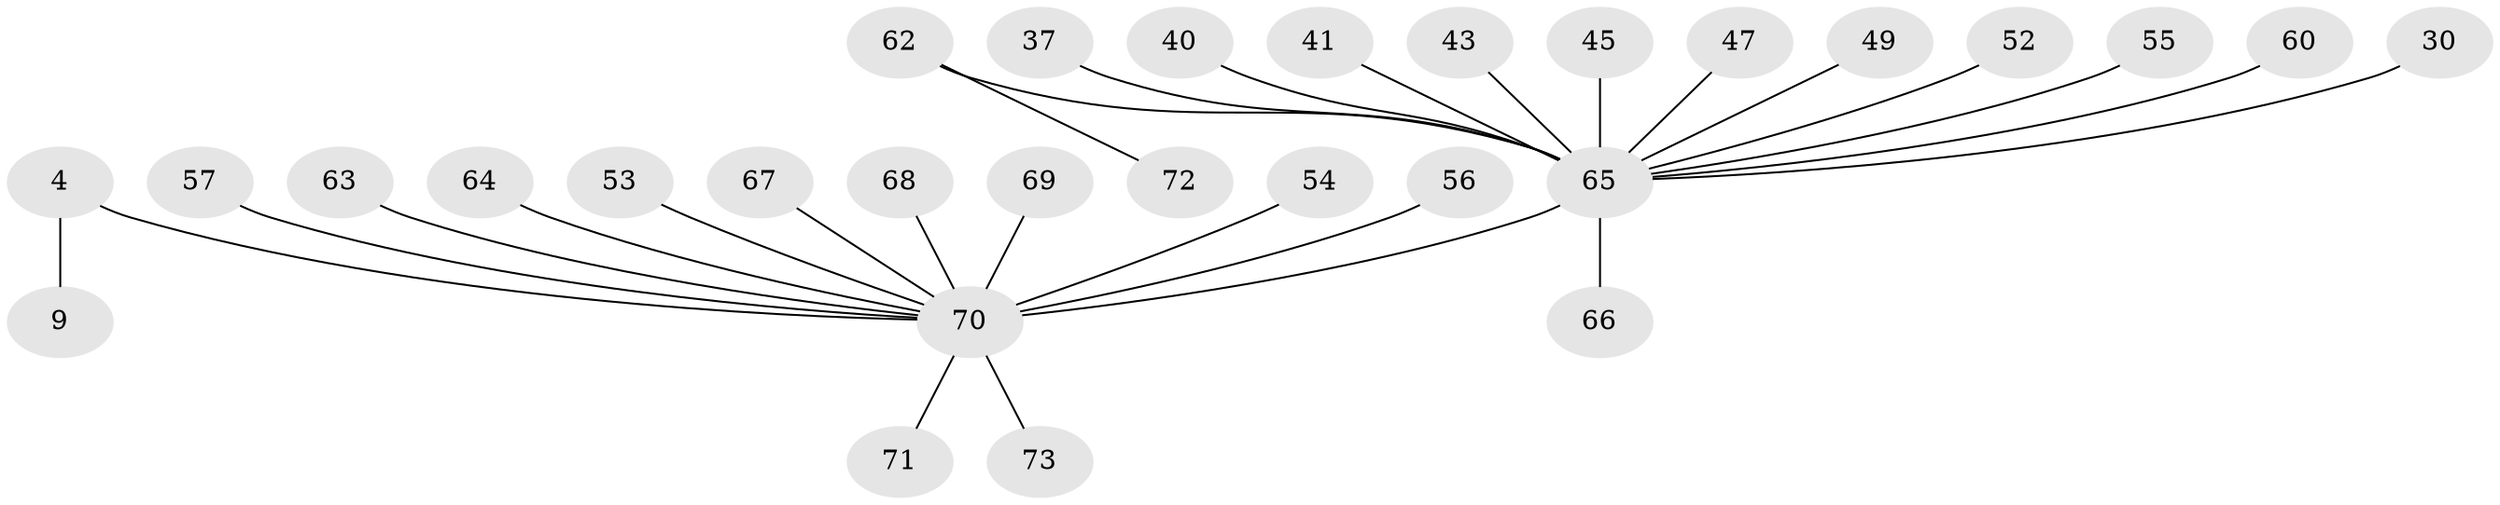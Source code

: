 // original degree distribution, {2: 0.273972602739726, 21: 0.0136986301369863, 6: 0.0136986301369863, 15: 0.0136986301369863, 11: 0.0136986301369863, 1: 0.5068493150684932, 5: 0.0273972602739726, 4: 0.0684931506849315, 7: 0.0136986301369863, 3: 0.0410958904109589, 8: 0.0136986301369863}
// Generated by graph-tools (version 1.1) at 2025/50/03/04/25 21:50:42]
// undirected, 29 vertices, 28 edges
graph export_dot {
graph [start="1"]
  node [color=gray90,style=filled];
  4 [super="+1"];
  9;
  30;
  37;
  40;
  41;
  43;
  45 [super="+33+42"];
  47;
  49;
  52;
  53;
  54;
  55;
  56;
  57;
  60;
  62 [super="+35"];
  63 [super="+61"];
  64;
  65 [super="+23+26+28"];
  66;
  67;
  68;
  69;
  70 [super="+59+51+58+32+34+36+50"];
  71;
  72;
  73;
  4 -- 9;
  4 -- 70 [weight=5];
  30 -- 65;
  37 -- 65;
  40 -- 65;
  41 -- 65;
  43 -- 65;
  45 -- 65 [weight=4];
  47 -- 65;
  49 -- 65;
  52 -- 65;
  53 -- 70;
  54 -- 70;
  55 -- 65;
  56 -- 70;
  57 -- 70;
  60 -- 65;
  62 -- 72;
  62 -- 65 [weight=4];
  63 -- 70;
  64 -- 70;
  65 -- 66;
  65 -- 70 [weight=9];
  67 -- 70 [weight=2];
  68 -- 70;
  69 -- 70;
  70 -- 71;
  70 -- 73;
}
